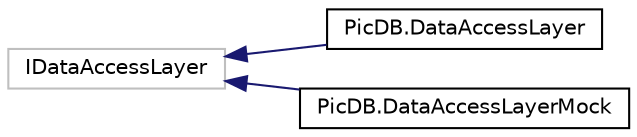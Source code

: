 digraph "Graphical Class Hierarchy"
{
  edge [fontname="Helvetica",fontsize="10",labelfontname="Helvetica",labelfontsize="10"];
  node [fontname="Helvetica",fontsize="10",shape=record];
  rankdir="LR";
  Node45 [label="IDataAccessLayer",height=0.2,width=0.4,color="grey75", fillcolor="white", style="filled"];
  Node45 -> Node0 [dir="back",color="midnightblue",fontsize="10",style="solid",fontname="Helvetica"];
  Node0 [label="PicDB.DataAccessLayer",height=0.2,width=0.4,color="black", fillcolor="white", style="filled",URL="$classPicDB_1_1DataAccessLayer.html"];
  Node45 -> Node47 [dir="back",color="midnightblue",fontsize="10",style="solid",fontname="Helvetica"];
  Node47 [label="PicDB.DataAccessLayerMock",height=0.2,width=0.4,color="black", fillcolor="white", style="filled",URL="$classPicDB_1_1DataAccessLayerMock.html"];
}

